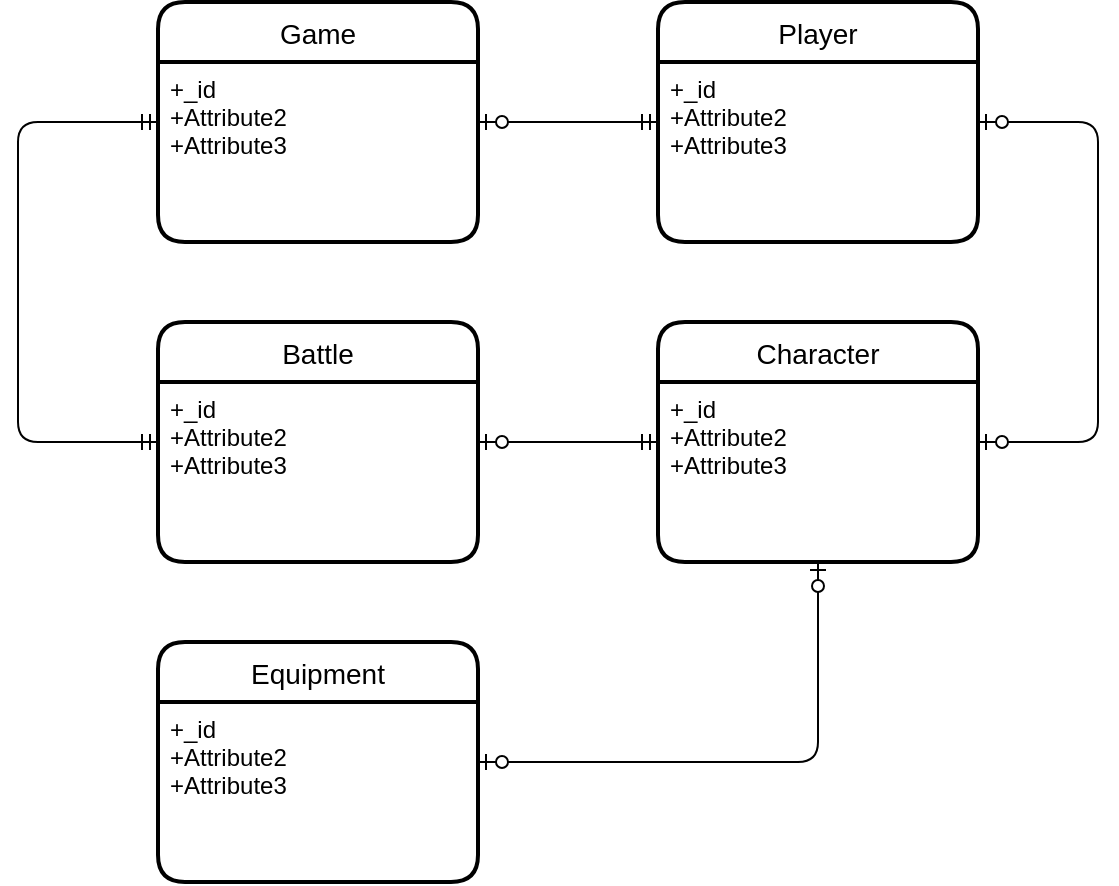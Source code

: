 <mxfile version="13.5.1" type="github" pages="2">
  <diagram id="QUwYEdzhh4WQ27PpGiZF" name="ERD">
    <mxGraphModel dx="1021" dy="529" grid="1" gridSize="10" guides="1" tooltips="1" connect="1" arrows="1" fold="1" page="1" pageScale="1" pageWidth="827" pageHeight="1169" math="0" shadow="0">
      <root>
        <mxCell id="0" />
        <mxCell id="1" parent="0" />
        <mxCell id="5qfmmoKCg5gF3HDl1x36-36" value="" style="edgeStyle=orthogonalEdgeStyle;fontSize=12;html=1;endArrow=ERzeroToOne;startArrow=ERmandOne;" edge="1" parent="1" source="5qfmmoKCg5gF3HDl1x36-28" target="5qfmmoKCg5gF3HDl1x36-26">
          <mxGeometry width="100" height="100" relative="1" as="geometry">
            <mxPoint x="-46" y="270" as="sourcePoint" />
            <mxPoint x="54" y="170" as="targetPoint" />
          </mxGeometry>
        </mxCell>
        <mxCell id="5qfmmoKCg5gF3HDl1x36-37" value="" style="edgeStyle=orthogonalEdgeStyle;fontSize=12;html=1;endArrow=ERmandOne;startArrow=ERmandOne;" edge="1" parent="1" source="5qfmmoKCg5gF3HDl1x36-32" target="5qfmmoKCg5gF3HDl1x36-26">
          <mxGeometry width="100" height="100" relative="1" as="geometry">
            <mxPoint x="-26.0" y="290" as="sourcePoint" />
            <mxPoint x="74" y="190" as="targetPoint" />
            <Array as="points">
              <mxPoint x="144" y="270" />
              <mxPoint x="144" y="110" />
            </Array>
          </mxGeometry>
        </mxCell>
        <mxCell id="5qfmmoKCg5gF3HDl1x36-39" value="" style="edgeStyle=orthogonalEdgeStyle;fontSize=12;html=1;endArrow=ERzeroToOne;startArrow=ERzeroToOne;startFill=1;" edge="1" parent="1" source="5qfmmoKCg5gF3HDl1x36-28" target="5qfmmoKCg5gF3HDl1x36-30">
          <mxGeometry width="100" height="100" relative="1" as="geometry">
            <mxPoint x="24.0" y="410" as="sourcePoint" />
            <mxPoint x="124" y="310" as="targetPoint" />
            <Array as="points">
              <mxPoint x="684" y="110" />
              <mxPoint x="684" y="270" />
            </Array>
          </mxGeometry>
        </mxCell>
        <mxCell id="5qfmmoKCg5gF3HDl1x36-40" value="" style="edgeStyle=orthogonalEdgeStyle;fontSize=12;html=1;endArrow=ERzeroToOne;startArrow=ERmandOne;" edge="1" parent="1" source="5qfmmoKCg5gF3HDl1x36-30" target="5qfmmoKCg5gF3HDl1x36-32">
          <mxGeometry width="100" height="100" relative="1" as="geometry">
            <mxPoint x="144" y="360" as="sourcePoint" />
            <mxPoint x="244" y="260" as="targetPoint" />
          </mxGeometry>
        </mxCell>
        <mxCell id="5qfmmoKCg5gF3HDl1x36-42" value="" style="edgeStyle=orthogonalEdgeStyle;fontSize=12;html=1;endArrow=ERzeroToOne;startArrow=ERzeroToOne;startFill=1;" edge="1" parent="1" source="5qfmmoKCg5gF3HDl1x36-30" target="5qfmmoKCg5gF3HDl1x36-34">
          <mxGeometry width="100" height="100" relative="1" as="geometry">
            <mxPoint x="504" y="510" as="sourcePoint" />
            <mxPoint x="634" y="420" as="targetPoint" />
            <Array as="points">
              <mxPoint x="544" y="430" />
            </Array>
          </mxGeometry>
        </mxCell>
        <mxCell id="5qfmmoKCg5gF3HDl1x36-26" value="Game" style="swimlane;childLayout=stackLayout;horizontal=1;startSize=30;horizontalStack=0;rounded=1;fontSize=14;fontStyle=0;strokeWidth=2;resizeParent=0;resizeLast=1;shadow=0;dashed=0;align=center;" vertex="1" parent="1">
          <mxGeometry x="214" y="50" width="160" height="120" as="geometry" />
        </mxCell>
        <mxCell id="5qfmmoKCg5gF3HDl1x36-27" value="+_id&#xa;+Attribute2&#xa;+Attribute3" style="align=left;strokeColor=none;fillColor=none;spacingLeft=4;fontSize=12;verticalAlign=top;resizable=0;rotatable=0;part=1;" vertex="1" parent="5qfmmoKCg5gF3HDl1x36-26">
          <mxGeometry y="30" width="160" height="90" as="geometry" />
        </mxCell>
        <mxCell id="5qfmmoKCg5gF3HDl1x36-28" value="Player" style="swimlane;childLayout=stackLayout;horizontal=1;startSize=30;horizontalStack=0;rounded=1;fontSize=14;fontStyle=0;strokeWidth=2;resizeParent=0;resizeLast=1;shadow=0;dashed=0;align=center;" vertex="1" parent="1">
          <mxGeometry x="464" y="50" width="160" height="120" as="geometry" />
        </mxCell>
        <mxCell id="5qfmmoKCg5gF3HDl1x36-29" value="+_id&#xa;+Attribute2&#xa;+Attribute3" style="align=left;strokeColor=none;fillColor=none;spacingLeft=4;fontSize=12;verticalAlign=top;resizable=0;rotatable=0;part=1;" vertex="1" parent="5qfmmoKCg5gF3HDl1x36-28">
          <mxGeometry y="30" width="160" height="90" as="geometry" />
        </mxCell>
        <mxCell id="5qfmmoKCg5gF3HDl1x36-30" value="Character" style="swimlane;childLayout=stackLayout;horizontal=1;startSize=30;horizontalStack=0;rounded=1;fontSize=14;fontStyle=0;strokeWidth=2;resizeParent=0;resizeLast=1;shadow=0;dashed=0;align=center;" vertex="1" parent="1">
          <mxGeometry x="464" y="210" width="160" height="120" as="geometry" />
        </mxCell>
        <mxCell id="5qfmmoKCg5gF3HDl1x36-31" value="+_id&#xa;+Attribute2&#xa;+Attribute3" style="align=left;strokeColor=none;fillColor=none;spacingLeft=4;fontSize=12;verticalAlign=top;resizable=0;rotatable=0;part=1;" vertex="1" parent="5qfmmoKCg5gF3HDl1x36-30">
          <mxGeometry y="30" width="160" height="90" as="geometry" />
        </mxCell>
        <mxCell id="5qfmmoKCg5gF3HDl1x36-32" value="Battle" style="swimlane;childLayout=stackLayout;horizontal=1;startSize=30;horizontalStack=0;rounded=1;fontSize=14;fontStyle=0;strokeWidth=2;resizeParent=0;resizeLast=1;shadow=0;dashed=0;align=center;" vertex="1" parent="1">
          <mxGeometry x="214" y="210" width="160" height="120" as="geometry" />
        </mxCell>
        <mxCell id="5qfmmoKCg5gF3HDl1x36-33" value="+_id&#xa;+Attribute2&#xa;+Attribute3" style="align=left;strokeColor=none;fillColor=none;spacingLeft=4;fontSize=12;verticalAlign=top;resizable=0;rotatable=0;part=1;" vertex="1" parent="5qfmmoKCg5gF3HDl1x36-32">
          <mxGeometry y="30" width="160" height="90" as="geometry" />
        </mxCell>
        <mxCell id="5qfmmoKCg5gF3HDl1x36-34" value="Equipment" style="swimlane;childLayout=stackLayout;horizontal=1;startSize=30;horizontalStack=0;rounded=1;fontSize=14;fontStyle=0;strokeWidth=2;resizeParent=0;resizeLast=1;shadow=0;dashed=0;align=center;" vertex="1" parent="1">
          <mxGeometry x="214" y="370" width="160" height="120" as="geometry" />
        </mxCell>
        <mxCell id="5qfmmoKCg5gF3HDl1x36-35" value="+_id&#xa;+Attribute2&#xa;+Attribute3" style="align=left;strokeColor=none;fillColor=none;spacingLeft=4;fontSize=12;verticalAlign=top;resizable=0;rotatable=0;part=1;" vertex="1" parent="5qfmmoKCg5gF3HDl1x36-34">
          <mxGeometry y="30" width="160" height="90" as="geometry" />
        </mxCell>
      </root>
    </mxGraphModel>
  </diagram>
  <diagram id="wlv48fsyCahMGWaBArmx" name="Page-2">
    <mxGraphModel dx="868" dy="450" grid="1" gridSize="10" guides="1" tooltips="1" connect="1" arrows="1" fold="1" page="1" pageScale="1" pageWidth="827" pageHeight="1169" math="0" shadow="0">
      <root>
        <mxCell id="_x80eorYC4rf50iY-SWX-0" />
        <mxCell id="_x80eorYC4rf50iY-SWX-1" parent="_x80eorYC4rf50iY-SWX-0" />
      </root>
    </mxGraphModel>
  </diagram>
</mxfile>
